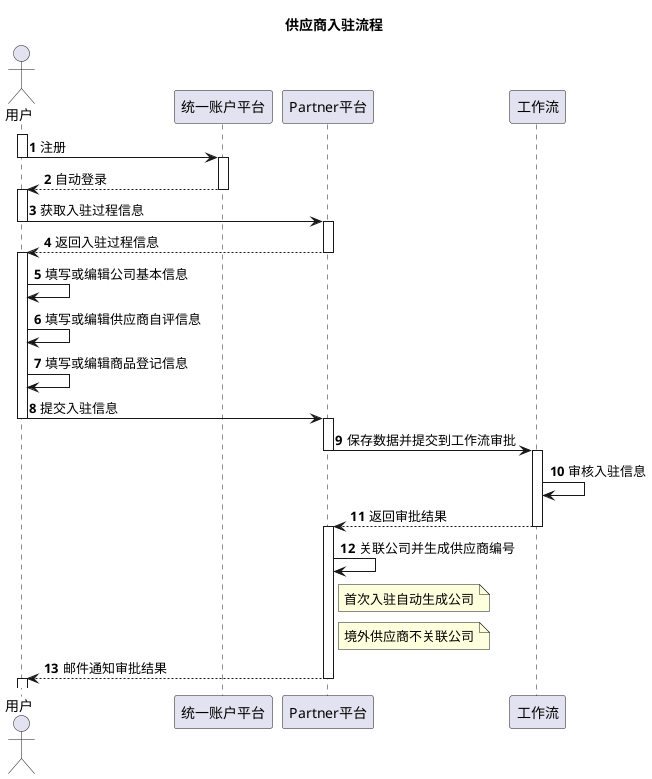 @startuml

autonumber

title **供应商入驻流程**

actor "用户" as User
participant "统一账户平台" as Account
participant "Partner平台" as Partner
participant "工作流" as Server

activate User
User -> Account: 注册
deactivate User
activate Account

Account --> User: 自动登录
deactivate Account
activate User

User -> Partner: 获取入驻过程信息
deactivate User
activate Partner
Partner --> User: 返回入驻过程信息
deactivate Partner
activate User

User -> User: 填写或编辑公司基本信息
User -> User: 填写或编辑供应商自评信息
User -> User: 填写或编辑商品登记信息
User -> Partner: 提交入驻信息
deactivate User
activate Partner
Partner -> Server: 保存数据并提交到工作流审批
deactivate Partner
activate Server
Server -> Server: 审核入驻信息
Server --> Partner: 返回审批结果
deactivate Server
activate Partner

Partner -> Partner: 关联公司并生成供应商编号
note right of Partner : 首次入驻自动生成公司
note right of Partner : 境外供应商不关联公司

Partner --> User: 邮件通知审批结果
deactivate Partner
activate User

@enduml